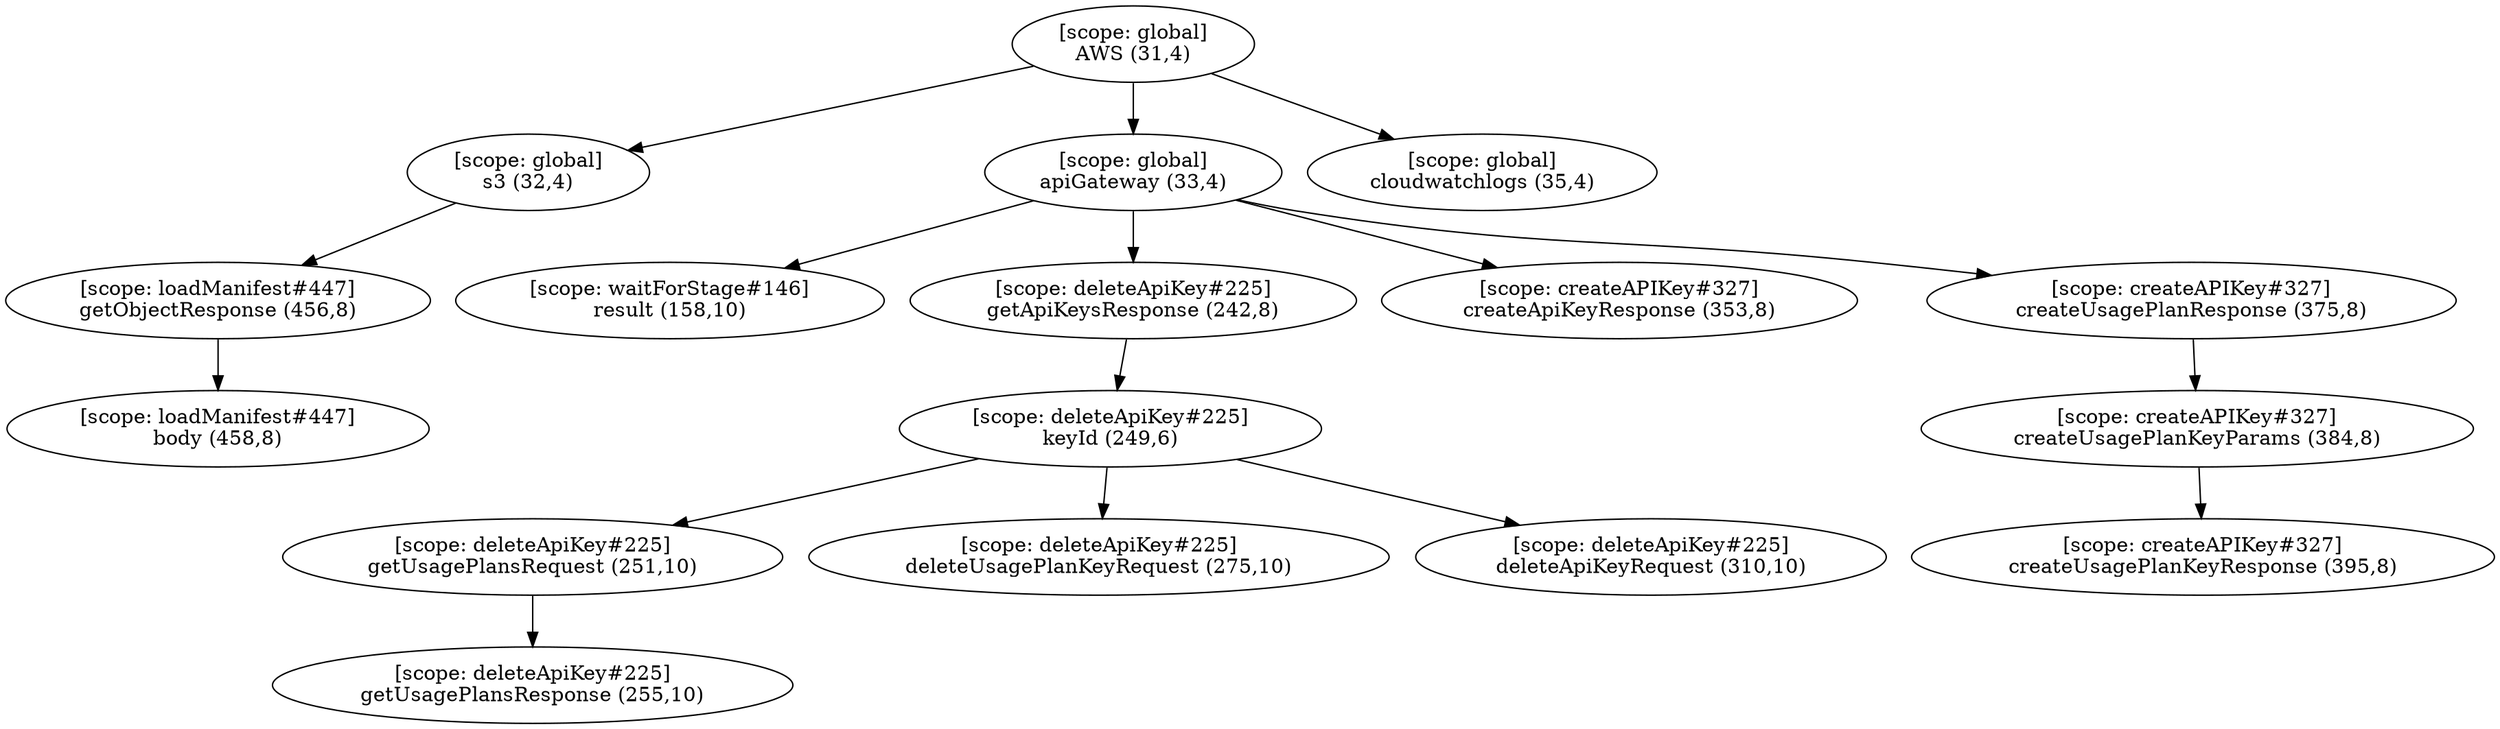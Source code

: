 digraph G {
  graph [ rankdir =TB ];
subgraph global {
  graph [ label = "Scope [global]" ];
  "[scope: global]
AWS (31,4)";
  "[scope: global]
s3 (32,4)";
  "[scope: global]
apiGateway (33,4)";
  "[scope: global]
cloudwatchlogs (35,4)";
}

subgraph waitForStage_146 {
  graph [ label = "Scope [waitForStage_146]" ];
  "[scope: waitForStage#146]
result (158,10)";
}

subgraph deleteApiKey_225 {
  graph [ label = "Scope [deleteApiKey_225]" ];
  "[scope: deleteApiKey#225]
getApiKeysResponse (242,8)";
  "[scope: deleteApiKey#225]
keyId (249,6)";
  "[scope: deleteApiKey#225]
getUsagePlansRequest (251,10)";
  "[scope: deleteApiKey#225]
getUsagePlansResponse (255,10)";
  "[scope: deleteApiKey#225]
deleteUsagePlanKeyRequest (275,10)";
  "[scope: deleteApiKey#225]
deleteApiKeyRequest (310,10)";
}

subgraph createAPIKey_327 {
  graph [ label = "Scope [createAPIKey_327]" ];
  "[scope: createAPIKey#327]
createApiKeyResponse (353,8)";
  "[scope: createAPIKey#327]
createUsagePlanResponse (375,8)";
  "[scope: createAPIKey#327]
createUsagePlanKeyParams (384,8)";
  "[scope: createAPIKey#327]
createUsagePlanKeyResponse (395,8)";
}

subgraph loadManifest_447 {
  graph [ label = "Scope [loadManifest_447]" ];
  "[scope: loadManifest#447]
getObjectResponse (456,8)";
  "[scope: loadManifest#447]
body (458,8)";
}

  "[scope: global]
AWS (31,4)" -> "[scope: global]
s3 (32,4)";
  "[scope: global]
AWS (31,4)" -> "[scope: global]
apiGateway (33,4)";
  "[scope: global]
AWS (31,4)" -> "[scope: global]
cloudwatchlogs (35,4)";
  "[scope: global]
apiGateway (33,4)" -> "[scope: waitForStage#146]
result (158,10)";
  "[scope: global]
apiGateway (33,4)" -> "[scope: deleteApiKey#225]
getApiKeysResponse (242,8)";
  "[scope: deleteApiKey#225]
getApiKeysResponse (242,8)" -> "[scope: deleteApiKey#225]
keyId (249,6)";
  "[scope: deleteApiKey#225]
keyId (249,6)" -> "[scope: deleteApiKey#225]
getUsagePlansRequest (251,10)";
  "[scope: deleteApiKey#225]
getUsagePlansRequest (251,10)" -> "[scope: deleteApiKey#225]
getUsagePlansResponse (255,10)";
  "[scope: deleteApiKey#225]
keyId (249,6)" -> "[scope: deleteApiKey#225]
deleteUsagePlanKeyRequest (275,10)";
  "[scope: deleteApiKey#225]
keyId (249,6)" -> "[scope: deleteApiKey#225]
deleteApiKeyRequest (310,10)";
  "[scope: global]
apiGateway (33,4)" -> "[scope: createAPIKey#327]
createApiKeyResponse (353,8)";
  "[scope: global]
apiGateway (33,4)" -> "[scope: createAPIKey#327]
createUsagePlanResponse (375,8)";
  "[scope: createAPIKey#327]
createUsagePlanResponse (375,8)" -> "[scope: createAPIKey#327]
createUsagePlanKeyParams (384,8)";
  "[scope: createAPIKey#327]
createUsagePlanKeyParams (384,8)" -> "[scope: createAPIKey#327]
createUsagePlanKeyResponse (395,8)";
  "[scope: global]
s3 (32,4)" -> "[scope: loadManifest#447]
getObjectResponse (456,8)";
  "[scope: loadManifest#447]
getObjectResponse (456,8)" -> "[scope: loadManifest#447]
body (458,8)";
}

